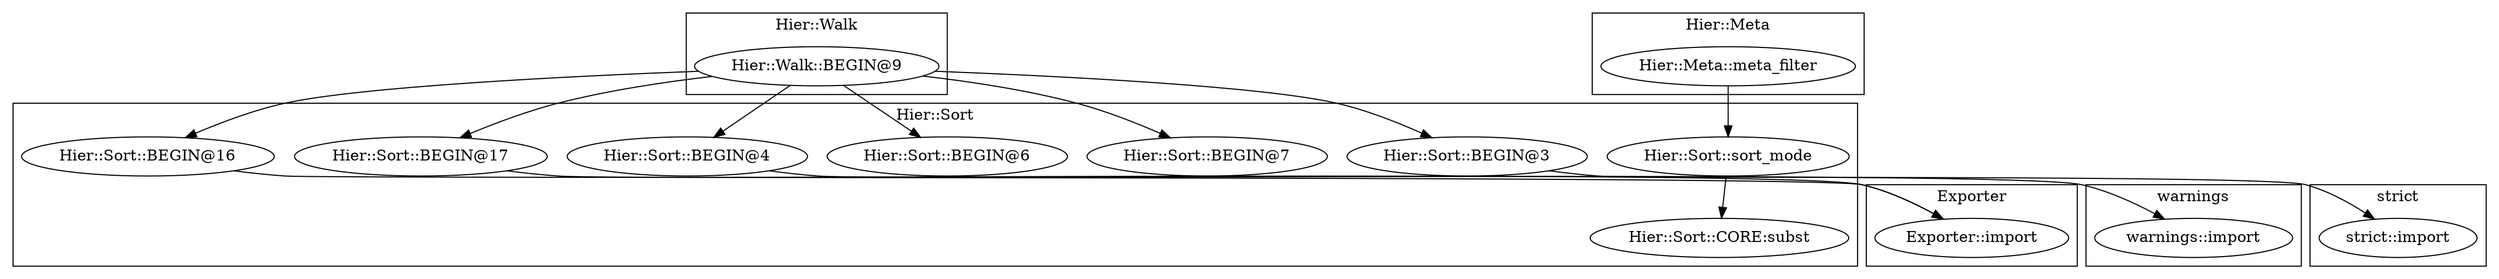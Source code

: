 digraph {
graph [overlap=false]
subgraph cluster_Hier_Walk {
	label="Hier::Walk";
	"Hier::Walk::BEGIN@9";
}
subgraph cluster_warnings {
	label="warnings";
	"warnings::import";
}
subgraph cluster_strict {
	label="strict";
	"strict::import";
}
subgraph cluster_Hier_Meta {
	label="Hier::Meta";
	"Hier::Meta::meta_filter";
}
subgraph cluster_Hier_Sort {
	label="Hier::Sort";
	"Hier::Sort::BEGIN@16";
	"Hier::Sort::BEGIN@7";
	"Hier::Sort::BEGIN@6";
	"Hier::Sort::BEGIN@4";
	"Hier::Sort::BEGIN@3";
	"Hier::Sort::sort_mode";
	"Hier::Sort::BEGIN@17";
	"Hier::Sort::CORE:subst";
}
subgraph cluster_Exporter {
	label="Exporter";
	"Exporter::import";
}
"Hier::Sort::BEGIN@16" -> "Exporter::import";
"Hier::Sort::BEGIN@17" -> "Exporter::import";
"Hier::Walk::BEGIN@9" -> "Hier::Sort::BEGIN@6";
"Hier::Sort::BEGIN@4" -> "warnings::import";
"Hier::Sort::sort_mode" -> "Hier::Sort::CORE:subst";
"Hier::Meta::meta_filter" -> "Hier::Sort::sort_mode";
"Hier::Walk::BEGIN@9" -> "Hier::Sort::BEGIN@3";
"Hier::Walk::BEGIN@9" -> "Hier::Sort::BEGIN@7";
"Hier::Walk::BEGIN@9" -> "Hier::Sort::BEGIN@16";
"Hier::Walk::BEGIN@9" -> "Hier::Sort::BEGIN@4";
"Hier::Sort::BEGIN@3" -> "strict::import";
"Hier::Walk::BEGIN@9" -> "Hier::Sort::BEGIN@17";
}
